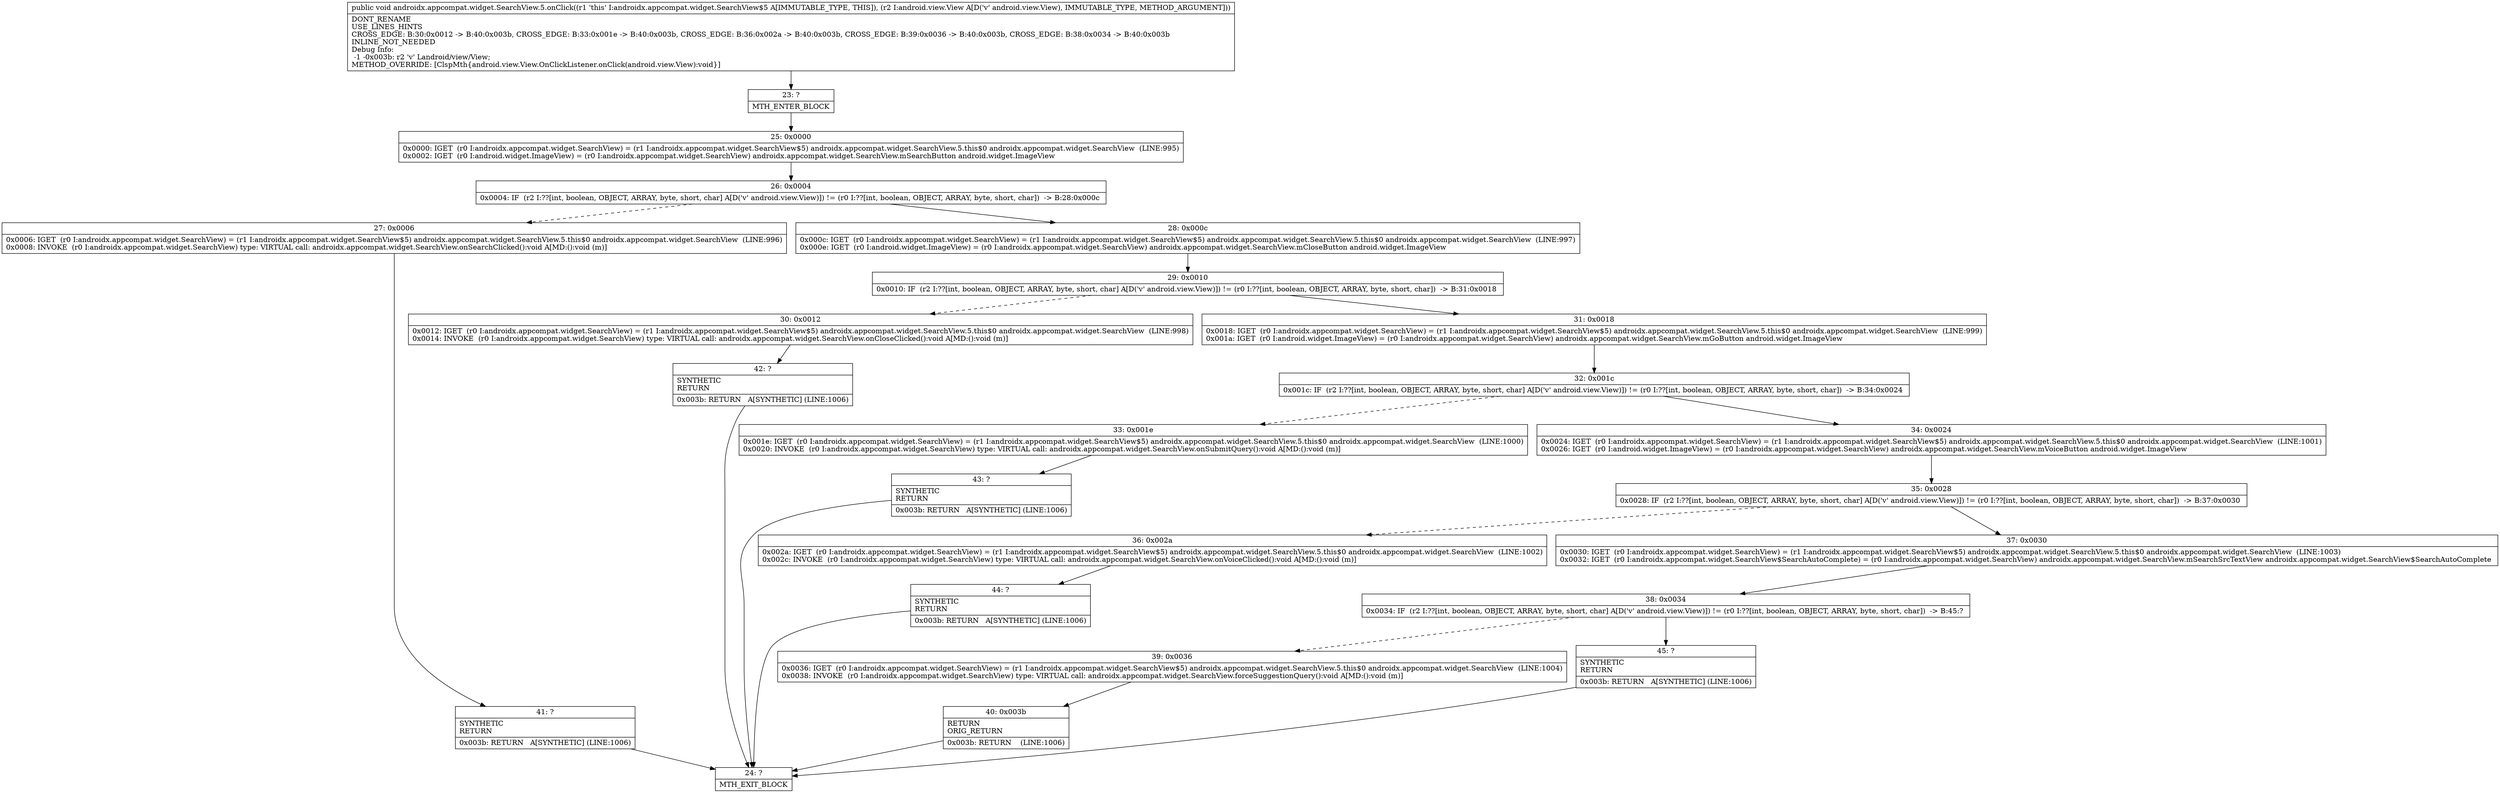 digraph "CFG forandroidx.appcompat.widget.SearchView.5.onClick(Landroid\/view\/View;)V" {
Node_23 [shape=record,label="{23\:\ ?|MTH_ENTER_BLOCK\l}"];
Node_25 [shape=record,label="{25\:\ 0x0000|0x0000: IGET  (r0 I:androidx.appcompat.widget.SearchView) = (r1 I:androidx.appcompat.widget.SearchView$5) androidx.appcompat.widget.SearchView.5.this$0 androidx.appcompat.widget.SearchView  (LINE:995)\l0x0002: IGET  (r0 I:android.widget.ImageView) = (r0 I:androidx.appcompat.widget.SearchView) androidx.appcompat.widget.SearchView.mSearchButton android.widget.ImageView \l}"];
Node_26 [shape=record,label="{26\:\ 0x0004|0x0004: IF  (r2 I:??[int, boolean, OBJECT, ARRAY, byte, short, char] A[D('v' android.view.View)]) != (r0 I:??[int, boolean, OBJECT, ARRAY, byte, short, char])  \-\> B:28:0x000c \l}"];
Node_27 [shape=record,label="{27\:\ 0x0006|0x0006: IGET  (r0 I:androidx.appcompat.widget.SearchView) = (r1 I:androidx.appcompat.widget.SearchView$5) androidx.appcompat.widget.SearchView.5.this$0 androidx.appcompat.widget.SearchView  (LINE:996)\l0x0008: INVOKE  (r0 I:androidx.appcompat.widget.SearchView) type: VIRTUAL call: androidx.appcompat.widget.SearchView.onSearchClicked():void A[MD:():void (m)]\l}"];
Node_41 [shape=record,label="{41\:\ ?|SYNTHETIC\lRETURN\l|0x003b: RETURN   A[SYNTHETIC] (LINE:1006)\l}"];
Node_24 [shape=record,label="{24\:\ ?|MTH_EXIT_BLOCK\l}"];
Node_28 [shape=record,label="{28\:\ 0x000c|0x000c: IGET  (r0 I:androidx.appcompat.widget.SearchView) = (r1 I:androidx.appcompat.widget.SearchView$5) androidx.appcompat.widget.SearchView.5.this$0 androidx.appcompat.widget.SearchView  (LINE:997)\l0x000e: IGET  (r0 I:android.widget.ImageView) = (r0 I:androidx.appcompat.widget.SearchView) androidx.appcompat.widget.SearchView.mCloseButton android.widget.ImageView \l}"];
Node_29 [shape=record,label="{29\:\ 0x0010|0x0010: IF  (r2 I:??[int, boolean, OBJECT, ARRAY, byte, short, char] A[D('v' android.view.View)]) != (r0 I:??[int, boolean, OBJECT, ARRAY, byte, short, char])  \-\> B:31:0x0018 \l}"];
Node_30 [shape=record,label="{30\:\ 0x0012|0x0012: IGET  (r0 I:androidx.appcompat.widget.SearchView) = (r1 I:androidx.appcompat.widget.SearchView$5) androidx.appcompat.widget.SearchView.5.this$0 androidx.appcompat.widget.SearchView  (LINE:998)\l0x0014: INVOKE  (r0 I:androidx.appcompat.widget.SearchView) type: VIRTUAL call: androidx.appcompat.widget.SearchView.onCloseClicked():void A[MD:():void (m)]\l}"];
Node_42 [shape=record,label="{42\:\ ?|SYNTHETIC\lRETURN\l|0x003b: RETURN   A[SYNTHETIC] (LINE:1006)\l}"];
Node_31 [shape=record,label="{31\:\ 0x0018|0x0018: IGET  (r0 I:androidx.appcompat.widget.SearchView) = (r1 I:androidx.appcompat.widget.SearchView$5) androidx.appcompat.widget.SearchView.5.this$0 androidx.appcompat.widget.SearchView  (LINE:999)\l0x001a: IGET  (r0 I:android.widget.ImageView) = (r0 I:androidx.appcompat.widget.SearchView) androidx.appcompat.widget.SearchView.mGoButton android.widget.ImageView \l}"];
Node_32 [shape=record,label="{32\:\ 0x001c|0x001c: IF  (r2 I:??[int, boolean, OBJECT, ARRAY, byte, short, char] A[D('v' android.view.View)]) != (r0 I:??[int, boolean, OBJECT, ARRAY, byte, short, char])  \-\> B:34:0x0024 \l}"];
Node_33 [shape=record,label="{33\:\ 0x001e|0x001e: IGET  (r0 I:androidx.appcompat.widget.SearchView) = (r1 I:androidx.appcompat.widget.SearchView$5) androidx.appcompat.widget.SearchView.5.this$0 androidx.appcompat.widget.SearchView  (LINE:1000)\l0x0020: INVOKE  (r0 I:androidx.appcompat.widget.SearchView) type: VIRTUAL call: androidx.appcompat.widget.SearchView.onSubmitQuery():void A[MD:():void (m)]\l}"];
Node_43 [shape=record,label="{43\:\ ?|SYNTHETIC\lRETURN\l|0x003b: RETURN   A[SYNTHETIC] (LINE:1006)\l}"];
Node_34 [shape=record,label="{34\:\ 0x0024|0x0024: IGET  (r0 I:androidx.appcompat.widget.SearchView) = (r1 I:androidx.appcompat.widget.SearchView$5) androidx.appcompat.widget.SearchView.5.this$0 androidx.appcompat.widget.SearchView  (LINE:1001)\l0x0026: IGET  (r0 I:android.widget.ImageView) = (r0 I:androidx.appcompat.widget.SearchView) androidx.appcompat.widget.SearchView.mVoiceButton android.widget.ImageView \l}"];
Node_35 [shape=record,label="{35\:\ 0x0028|0x0028: IF  (r2 I:??[int, boolean, OBJECT, ARRAY, byte, short, char] A[D('v' android.view.View)]) != (r0 I:??[int, boolean, OBJECT, ARRAY, byte, short, char])  \-\> B:37:0x0030 \l}"];
Node_36 [shape=record,label="{36\:\ 0x002a|0x002a: IGET  (r0 I:androidx.appcompat.widget.SearchView) = (r1 I:androidx.appcompat.widget.SearchView$5) androidx.appcompat.widget.SearchView.5.this$0 androidx.appcompat.widget.SearchView  (LINE:1002)\l0x002c: INVOKE  (r0 I:androidx.appcompat.widget.SearchView) type: VIRTUAL call: androidx.appcompat.widget.SearchView.onVoiceClicked():void A[MD:():void (m)]\l}"];
Node_44 [shape=record,label="{44\:\ ?|SYNTHETIC\lRETURN\l|0x003b: RETURN   A[SYNTHETIC] (LINE:1006)\l}"];
Node_37 [shape=record,label="{37\:\ 0x0030|0x0030: IGET  (r0 I:androidx.appcompat.widget.SearchView) = (r1 I:androidx.appcompat.widget.SearchView$5) androidx.appcompat.widget.SearchView.5.this$0 androidx.appcompat.widget.SearchView  (LINE:1003)\l0x0032: IGET  (r0 I:androidx.appcompat.widget.SearchView$SearchAutoComplete) = (r0 I:androidx.appcompat.widget.SearchView) androidx.appcompat.widget.SearchView.mSearchSrcTextView androidx.appcompat.widget.SearchView$SearchAutoComplete \l}"];
Node_38 [shape=record,label="{38\:\ 0x0034|0x0034: IF  (r2 I:??[int, boolean, OBJECT, ARRAY, byte, short, char] A[D('v' android.view.View)]) != (r0 I:??[int, boolean, OBJECT, ARRAY, byte, short, char])  \-\> B:45:? \l}"];
Node_39 [shape=record,label="{39\:\ 0x0036|0x0036: IGET  (r0 I:androidx.appcompat.widget.SearchView) = (r1 I:androidx.appcompat.widget.SearchView$5) androidx.appcompat.widget.SearchView.5.this$0 androidx.appcompat.widget.SearchView  (LINE:1004)\l0x0038: INVOKE  (r0 I:androidx.appcompat.widget.SearchView) type: VIRTUAL call: androidx.appcompat.widget.SearchView.forceSuggestionQuery():void A[MD:():void (m)]\l}"];
Node_40 [shape=record,label="{40\:\ 0x003b|RETURN\lORIG_RETURN\l|0x003b: RETURN    (LINE:1006)\l}"];
Node_45 [shape=record,label="{45\:\ ?|SYNTHETIC\lRETURN\l|0x003b: RETURN   A[SYNTHETIC] (LINE:1006)\l}"];
MethodNode[shape=record,label="{public void androidx.appcompat.widget.SearchView.5.onClick((r1 'this' I:androidx.appcompat.widget.SearchView$5 A[IMMUTABLE_TYPE, THIS]), (r2 I:android.view.View A[D('v' android.view.View), IMMUTABLE_TYPE, METHOD_ARGUMENT]))  | DONT_RENAME\lUSE_LINES_HINTS\lCROSS_EDGE: B:30:0x0012 \-\> B:40:0x003b, CROSS_EDGE: B:33:0x001e \-\> B:40:0x003b, CROSS_EDGE: B:36:0x002a \-\> B:40:0x003b, CROSS_EDGE: B:39:0x0036 \-\> B:40:0x003b, CROSS_EDGE: B:38:0x0034 \-\> B:40:0x003b\lINLINE_NOT_NEEDED\lDebug Info:\l  \-1 \-0x003b: r2 'v' Landroid\/view\/View;\lMETHOD_OVERRIDE: [ClspMth\{android.view.View.OnClickListener.onClick(android.view.View):void\}]\l}"];
MethodNode -> Node_23;Node_23 -> Node_25;
Node_25 -> Node_26;
Node_26 -> Node_27[style=dashed];
Node_26 -> Node_28;
Node_27 -> Node_41;
Node_41 -> Node_24;
Node_28 -> Node_29;
Node_29 -> Node_30[style=dashed];
Node_29 -> Node_31;
Node_30 -> Node_42;
Node_42 -> Node_24;
Node_31 -> Node_32;
Node_32 -> Node_33[style=dashed];
Node_32 -> Node_34;
Node_33 -> Node_43;
Node_43 -> Node_24;
Node_34 -> Node_35;
Node_35 -> Node_36[style=dashed];
Node_35 -> Node_37;
Node_36 -> Node_44;
Node_44 -> Node_24;
Node_37 -> Node_38;
Node_38 -> Node_39[style=dashed];
Node_38 -> Node_45;
Node_39 -> Node_40;
Node_40 -> Node_24;
Node_45 -> Node_24;
}

